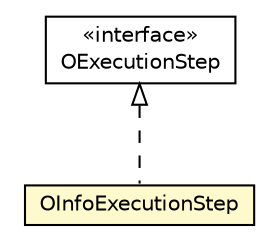 #!/usr/local/bin/dot
#
# Class diagram 
# Generated by UMLGraph version R5_6-24-gf6e263 (http://www.umlgraph.org/)
#

digraph G {
	edge [fontname="Helvetica",fontsize=10,labelfontname="Helvetica",labelfontsize=10];
	node [fontname="Helvetica",fontsize=10,shape=plaintext];
	nodesep=0.25;
	ranksep=0.5;
	// com.orientechnologies.orient.core.sql.executor.OInfoExecutionStep
	c4105530 [label=<<table title="com.orientechnologies.orient.core.sql.executor.OInfoExecutionStep" border="0" cellborder="1" cellspacing="0" cellpadding="2" port="p" bgcolor="lemonChiffon" href="./OInfoExecutionStep.html">
		<tr><td><table border="0" cellspacing="0" cellpadding="1">
<tr><td align="center" balign="center"> OInfoExecutionStep </td></tr>
		</table></td></tr>
		</table>>, URL="./OInfoExecutionStep.html", fontname="Helvetica", fontcolor="black", fontsize=10.0];
	// com.orientechnologies.orient.core.sql.executor.OExecutionStep
	c4105535 [label=<<table title="com.orientechnologies.orient.core.sql.executor.OExecutionStep" border="0" cellborder="1" cellspacing="0" cellpadding="2" port="p" href="./OExecutionStep.html">
		<tr><td><table border="0" cellspacing="0" cellpadding="1">
<tr><td align="center" balign="center"> &#171;interface&#187; </td></tr>
<tr><td align="center" balign="center"> OExecutionStep </td></tr>
		</table></td></tr>
		</table>>, URL="./OExecutionStep.html", fontname="Helvetica", fontcolor="black", fontsize=10.0];
	//com.orientechnologies.orient.core.sql.executor.OInfoExecutionStep implements com.orientechnologies.orient.core.sql.executor.OExecutionStep
	c4105535:p -> c4105530:p [dir=back,arrowtail=empty,style=dashed];
}

